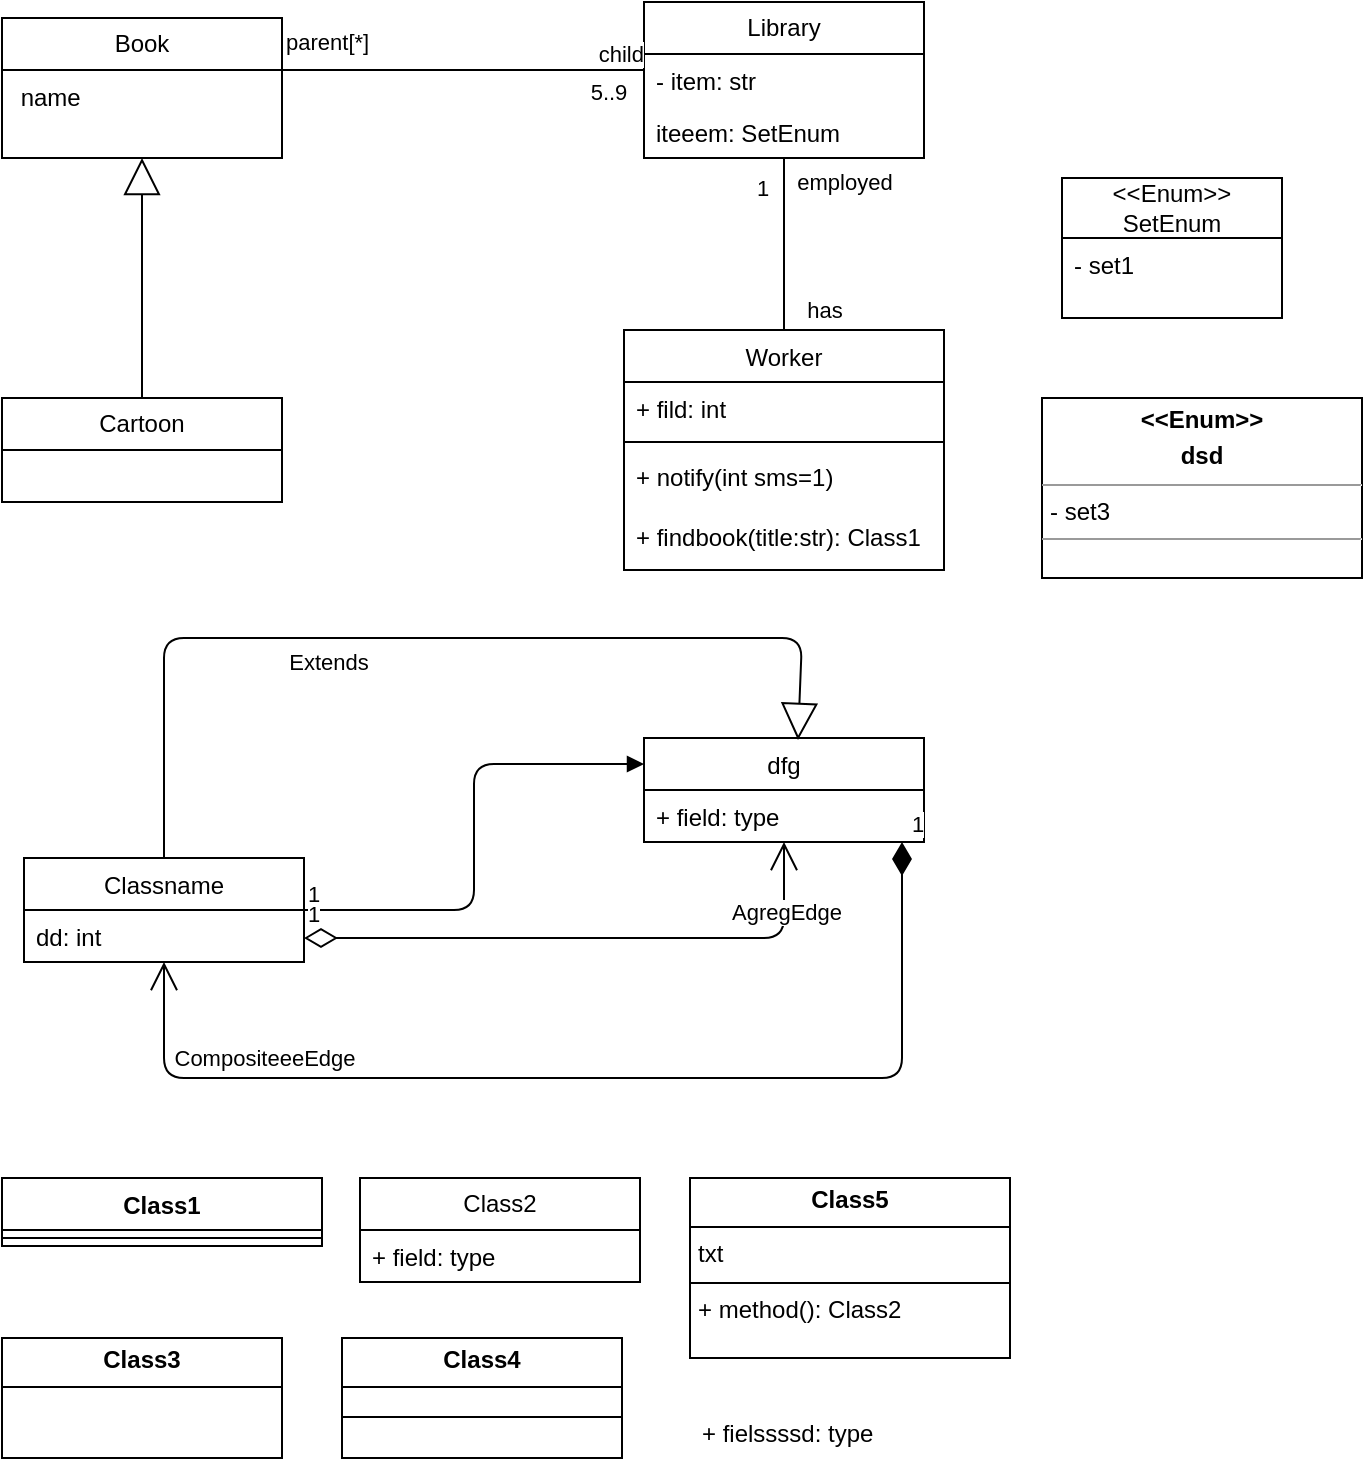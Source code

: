<mxfile>
    <diagram name="Page-1" id="5kq6qzsr6piIOPFzKDRj">
        <mxGraphModel dx="1096" dy="440" grid="1" gridSize="10" guides="1" tooltips="1" connect="1" arrows="1" fold="1" page="1" pageScale="1" pageWidth="850" pageHeight="1100" math="0" shadow="0">
            <root>
                <mxCell id="0"/>
                <mxCell id="1" parent="0"/>
                <mxCell id="pWD9y1xGkp6Y5Sj-Ej4G-3" value="Book" style="swimlane;fontStyle=0;childLayout=stackLayout;horizontal=1;startSize=26;fillColor=none;horizontalStack=0;resizeParent=1;resizeParentMax=0;resizeLast=0;collapsible=1;marginBottom=0;whiteSpace=wrap;html=1;" parent="1" vertex="1">
                    <mxGeometry x="20" y="30" width="140" height="70" as="geometry"/>
                </mxCell>
                <mxCell id="4" value=" name" style="text;strokeColor=none;fillColor=none;align=left;verticalAlign=top;spacingLeft=4;spacingRight=4;overflow=hidden;rotatable=0;points=[[0,0.5],[1,0.5]];portConstraint=eastwest;" parent="pWD9y1xGkp6Y5Sj-Ej4G-3" vertex="1">
                    <mxGeometry y="26" width="140" height="44" as="geometry"/>
                </mxCell>
                <mxCell id="KTIFXc1jiv-__7u0APcr-1" value="Library" style="swimlane;fontStyle=0;childLayout=stackLayout;horizontal=1;startSize=26;fillColor=none;horizontalStack=0;resizeParent=1;resizeParentMax=0;resizeLast=0;collapsible=1;marginBottom=0;whiteSpace=wrap;html=1;" parent="1" vertex="1">
                    <mxGeometry x="341" y="22" width="140" height="78" as="geometry"/>
                </mxCell>
                <mxCell id="7" value="- item: str" style="text;strokeColor=none;fillColor=none;align=left;verticalAlign=top;spacingLeft=4;spacingRight=4;overflow=hidden;rotatable=0;points=[[0,0.5],[1,0.5]];portConstraint=eastwest;" parent="KTIFXc1jiv-__7u0APcr-1" vertex="1">
                    <mxGeometry y="26" width="140" height="26" as="geometry"/>
                </mxCell>
                <mxCell id="6" value="iteeem: SetEnum" style="text;strokeColor=none;fillColor=none;align=left;verticalAlign=top;spacingLeft=4;spacingRight=4;overflow=hidden;rotatable=0;points=[[0,0.5],[1,0.5]];portConstraint=eastwest;" parent="KTIFXc1jiv-__7u0APcr-1" vertex="1">
                    <mxGeometry y="52" width="140" height="26" as="geometry"/>
                </mxCell>
                <mxCell id="tdBULYD_MiiEJaObMa5w-11" value="" style="endArrow=none;html=1;edgeStyle=orthogonalEdgeStyle;rounded=0;exitX=1;exitY=0.5;exitDx=0;exitDy=0;" parent="1" source="pWD9y1xGkp6Y5Sj-Ej4G-3" target="KTIFXc1jiv-__7u0APcr-1" edge="1">
                    <mxGeometry relative="1" as="geometry">
                        <mxPoint x="560" y="270" as="sourcePoint"/>
                        <mxPoint x="400" y="120" as="targetPoint"/>
                        <Array as="points">
                            <mxPoint x="160" y="56"/>
                        </Array>
                    </mxGeometry>
                </mxCell>
                <mxCell id="tdBULYD_MiiEJaObMa5w-12" value="parent[*]" style="edgeLabel;resizable=0;html=1;align=left;verticalAlign=bottom;" parent="tdBULYD_MiiEJaObMa5w-11" connectable="0" vertex="1">
                    <mxGeometry x="-1" relative="1" as="geometry">
                        <mxPoint y="-15" as="offset"/>
                    </mxGeometry>
                </mxCell>
                <mxCell id="tdBULYD_MiiEJaObMa5w-13" value="child" style="edgeLabel;resizable=0;html=1;align=right;verticalAlign=bottom;" parent="tdBULYD_MiiEJaObMa5w-11" connectable="0" vertex="1">
                    <mxGeometry x="1" relative="1" as="geometry"/>
                </mxCell>
                <mxCell id="8" value="5..9" style="edgeLabel;html=1;align=center;verticalAlign=middle;resizable=0;points=[];" parent="tdBULYD_MiiEJaObMa5w-11" vertex="1" connectable="0">
                    <mxGeometry x="0.804" y="1" relative="1" as="geometry">
                        <mxPoint y="12" as="offset"/>
                    </mxGeometry>
                </mxCell>
                <mxCell id="8szr33BgHz_Jr8INxtCK-1" value="&amp;lt;&amp;lt;Enum&amp;gt;&amp;gt;&lt;br&gt;SetEnum" style="swimlane;fontStyle=0;childLayout=stackLayout;horizontal=1;startSize=30;fillColor=none;horizontalStack=0;resizeParent=1;resizeParentMax=0;resizeLast=0;collapsible=1;marginBottom=0;whiteSpace=wrap;html=1;" parent="1" vertex="1">
                    <mxGeometry x="550" y="110" width="110" height="70" as="geometry"/>
                </mxCell>
                <mxCell id="8szr33BgHz_Jr8INxtCK-2" value="- set1" style="text;strokeColor=none;fillColor=none;align=left;verticalAlign=top;spacingLeft=4;spacingRight=4;overflow=hidden;rotatable=0;points=[[0,0.5],[1,0.5]];portConstraint=eastwest;whiteSpace=wrap;html=1;" parent="8szr33BgHz_Jr8INxtCK-1" vertex="1">
                    <mxGeometry y="30" width="110" height="40" as="geometry"/>
                </mxCell>
                <mxCell id="8szr33BgHz_Jr8INxtCK-5" value="" style="endArrow=block;endSize=16;endFill=0;html=1;rounded=0;" parent="1" source="8szr33BgHz_Jr8INxtCK-6" target="pWD9y1xGkp6Y5Sj-Ej4G-3" edge="1">
                    <mxGeometry width="160" relative="1" as="geometry">
                        <mxPoint x="60" y="200" as="sourcePoint"/>
                        <mxPoint x="190" y="200" as="targetPoint"/>
                    </mxGeometry>
                </mxCell>
                <mxCell id="8szr33BgHz_Jr8INxtCK-6" value="Cartoon" style="swimlane;fontStyle=0;childLayout=stackLayout;horizontal=1;startSize=26;fillColor=none;horizontalStack=0;resizeParent=1;resizeParentMax=0;resizeLast=0;collapsible=1;marginBottom=0;whiteSpace=wrap;html=1;" parent="1" vertex="1">
                    <mxGeometry x="20" y="220" width="140" height="52" as="geometry"/>
                </mxCell>
                <mxCell id="15" style="edgeStyle=none;html=1;exitX=0.5;exitY=0;exitDx=0;exitDy=0;endArrow=none;endFill=0;" parent="1" source="11" target="KTIFXc1jiv-__7u0APcr-1" edge="1">
                    <mxGeometry relative="1" as="geometry"/>
                </mxCell>
                <mxCell id="16" value="employed" style="edgeLabel;html=1;align=center;verticalAlign=middle;resizable=0;points=[];" parent="15" vertex="1" connectable="0">
                    <mxGeometry x="0.749" y="-3" relative="1" as="geometry">
                        <mxPoint x="27" y="1" as="offset"/>
                    </mxGeometry>
                </mxCell>
                <mxCell id="18" value="has" style="edgeLabel;html=1;align=center;verticalAlign=middle;resizable=0;points=[];" parent="15" vertex="1" connectable="0">
                    <mxGeometry x="-0.368" y="2" relative="1" as="geometry">
                        <mxPoint x="22" y="17" as="offset"/>
                    </mxGeometry>
                </mxCell>
                <mxCell id="21" value="1" style="edgeLabel;html=1;align=center;verticalAlign=middle;resizable=0;points=[];" parent="15" vertex="1" connectable="0">
                    <mxGeometry x="0.651" y="-1" relative="1" as="geometry">
                        <mxPoint x="-12" as="offset"/>
                    </mxGeometry>
                </mxCell>
                <mxCell id="11" value="Worker" style="swimlane;fontStyle=0;align=center;verticalAlign=top;childLayout=stackLayout;horizontal=1;startSize=26;horizontalStack=0;resizeParent=1;resizeParentMax=0;resizeLast=0;collapsible=1;marginBottom=0;" parent="1" vertex="1">
                    <mxGeometry x="331" y="186" width="160" height="120" as="geometry"/>
                </mxCell>
                <mxCell id="12" value="+ fild: int" style="text;strokeColor=none;fillColor=none;align=left;verticalAlign=top;spacingLeft=4;spacingRight=4;overflow=hidden;rotatable=0;points=[[0,0.5],[1,0.5]];portConstraint=eastwest;" parent="11" vertex="1">
                    <mxGeometry y="26" width="160" height="26" as="geometry"/>
                </mxCell>
                <mxCell id="13" value="" style="line;strokeWidth=1;fillColor=none;align=left;verticalAlign=middle;spacingTop=-1;spacingLeft=3;spacingRight=3;rotatable=0;labelPosition=right;points=[];portConstraint=eastwest;strokeColor=inherit;" parent="11" vertex="1">
                    <mxGeometry y="52" width="160" height="8" as="geometry"/>
                </mxCell>
                <mxCell id="19" value="+ notify(int sms=1)" style="text;strokeColor=none;fillColor=none;align=left;verticalAlign=top;spacingLeft=4;spacingRight=4;overflow=hidden;rotatable=0;points=[[0,0.5],[1,0.5]];portConstraint=eastwest;" parent="11" vertex="1">
                    <mxGeometry y="60" width="160" height="30" as="geometry"/>
                </mxCell>
                <mxCell id="14" value="+ findbook(title:str): Class1" style="text;strokeColor=none;fillColor=none;align=left;verticalAlign=top;spacingLeft=4;spacingRight=4;overflow=hidden;rotatable=0;points=[[0,0.5],[1,0.5]];portConstraint=eastwest;" parent="11" vertex="1">
                    <mxGeometry y="90" width="160" height="30" as="geometry"/>
                </mxCell>
                <mxCell id="22" value="dfg" style="swimlane;fontStyle=0;childLayout=stackLayout;horizontal=1;startSize=26;fillColor=none;horizontalStack=0;resizeParent=1;resizeParentMax=0;resizeLast=0;collapsible=1;marginBottom=0;" parent="1" vertex="1">
                    <mxGeometry x="341" y="390" width="140" height="52" as="geometry"/>
                </mxCell>
                <mxCell id="23" value="+ field: type" style="text;strokeColor=none;fillColor=none;align=left;verticalAlign=top;spacingLeft=4;spacingRight=4;overflow=hidden;rotatable=0;points=[[0,0.5],[1,0.5]];portConstraint=eastwest;" parent="22" vertex="1">
                    <mxGeometry y="26" width="140" height="26" as="geometry"/>
                </mxCell>
                <mxCell id="24" value="Classname" style="swimlane;fontStyle=0;childLayout=stackLayout;horizontal=1;startSize=26;fillColor=none;horizontalStack=0;resizeParent=1;resizeParentMax=0;resizeLast=0;collapsible=1;marginBottom=0;" parent="1" vertex="1">
                    <mxGeometry x="31" y="450" width="140" height="52" as="geometry"/>
                </mxCell>
                <mxCell id="25" value="dd: int" style="text;strokeColor=none;fillColor=none;align=left;verticalAlign=top;spacingLeft=4;spacingRight=4;overflow=hidden;rotatable=0;points=[[0,0.5],[1,0.5]];portConstraint=eastwest;" parent="24" vertex="1">
                    <mxGeometry y="26" width="140" height="26" as="geometry"/>
                </mxCell>
                <mxCell id="26" value="Extends" style="endArrow=block;endSize=16;endFill=0;html=1;entryX=0.55;entryY=0.019;entryDx=0;entryDy=0;entryPerimeter=0;" parent="1" source="24" target="22" edge="1">
                    <mxGeometry x="-0.2" y="-12" width="160" relative="1" as="geometry">
                        <mxPoint x="191" y="442" as="sourcePoint"/>
                        <mxPoint x="351" y="442" as="targetPoint"/>
                        <Array as="points">
                            <mxPoint x="101" y="340"/>
                            <mxPoint x="420" y="340"/>
                        </Array>
                        <mxPoint as="offset"/>
                    </mxGeometry>
                </mxCell>
                <mxCell id="27" value="" style="endArrow=block;endFill=1;html=1;edgeStyle=orthogonalEdgeStyle;align=left;verticalAlign=top;entryX=0;entryY=0.25;entryDx=0;entryDy=0;" parent="1" source="24" target="22" edge="1">
                    <mxGeometry x="-0.761" y="-14" relative="1" as="geometry">
                        <mxPoint x="221" y="490" as="sourcePoint"/>
                        <mxPoint x="381" y="490" as="targetPoint"/>
                        <mxPoint as="offset"/>
                    </mxGeometry>
                </mxCell>
                <mxCell id="28" value="1" style="edgeLabel;resizable=0;html=1;align=left;verticalAlign=bottom;" parent="27" connectable="0" vertex="1">
                    <mxGeometry x="-1" relative="1" as="geometry"/>
                </mxCell>
                <mxCell id="31" value="1" style="endArrow=open;html=1;endSize=12;startArrow=diamondThin;startSize=14;startFill=1;edgeStyle=orthogonalEdgeStyle;align=left;verticalAlign=bottom;" parent="1" source="22" target="24" edge="1">
                    <mxGeometry x="-1" y="3" relative="1" as="geometry">
                        <mxPoint x="120" y="502" as="sourcePoint"/>
                        <mxPoint x="590" y="470" as="targetPoint"/>
                        <Array as="points">
                            <mxPoint x="470" y="560"/>
                            <mxPoint x="101" y="560"/>
                        </Array>
                    </mxGeometry>
                </mxCell>
                <mxCell id="32" value="CompositeeeEdge" style="edgeLabel;html=1;align=center;verticalAlign=middle;resizable=0;points=[];" parent="31" vertex="1" connectable="0">
                    <mxGeometry x="0.555" y="-3" relative="1" as="geometry">
                        <mxPoint x="-14" y="-7" as="offset"/>
                    </mxGeometry>
                </mxCell>
                <mxCell id="33" value="1" style="endArrow=open;html=1;endSize=12;startArrow=diamondThin;startSize=14;startFill=0;edgeStyle=orthogonalEdgeStyle;align=left;verticalAlign=bottom;" parent="1" source="24" target="22" edge="1">
                    <mxGeometry x="-1" y="3" relative="1" as="geometry">
                        <mxPoint x="121" y="370" as="sourcePoint"/>
                        <mxPoint x="411" y="442" as="targetPoint"/>
                        <Array as="points">
                            <mxPoint x="411" y="490"/>
                        </Array>
                    </mxGeometry>
                </mxCell>
                <mxCell id="44" value="AgregEdge" style="edgeLabel;html=1;align=center;verticalAlign=middle;resizable=0;points=[];" parent="33" vertex="1" connectable="0">
                    <mxGeometry x="0.756" y="-1" relative="1" as="geometry">
                        <mxPoint as="offset"/>
                    </mxGeometry>
                </mxCell>
                <mxCell id="35" value="Class1" style="swimlane;fontStyle=1;align=center;verticalAlign=top;childLayout=stackLayout;horizontal=1;startSize=26;horizontalStack=0;resizeParent=1;resizeParentMax=0;resizeLast=0;collapsible=1;marginBottom=0;whiteSpace=wrap;html=1;" parent="1" vertex="1">
                    <mxGeometry x="20" y="610" width="160" height="34" as="geometry"/>
                </mxCell>
                <mxCell id="36" value="" style="line;strokeWidth=1;fillColor=none;align=left;verticalAlign=middle;spacingTop=-1;spacingLeft=3;spacingRight=3;rotatable=0;labelPosition=right;points=[];portConstraint=eastwest;strokeColor=inherit;" parent="35" vertex="1">
                    <mxGeometry y="26" width="160" height="8" as="geometry"/>
                </mxCell>
                <mxCell id="38" value="Class2" style="swimlane;fontStyle=0;childLayout=stackLayout;horizontal=1;startSize=26;fillColor=none;horizontalStack=0;resizeParent=1;resizeParentMax=0;resizeLast=0;collapsible=1;marginBottom=0;whiteSpace=wrap;html=1;" parent="1" vertex="1">
                    <mxGeometry x="199" y="610" width="140" height="52" as="geometry"/>
                </mxCell>
                <mxCell id="39" value="+ field: type" style="text;strokeColor=none;fillColor=none;align=left;verticalAlign=top;spacingLeft=4;spacingRight=4;overflow=hidden;rotatable=0;points=[[0,0.5],[1,0.5]];portConstraint=eastwest;whiteSpace=wrap;html=1;" parent="38" vertex="1">
                    <mxGeometry y="26" width="140" height="26" as="geometry"/>
                </mxCell>
                <mxCell id="40" value="&lt;p style=&quot;margin:0px;margin-top:4px;text-align:center;&quot;&gt;&lt;b&gt;Class3&lt;/b&gt;&lt;/p&gt;&lt;hr size=&quot;1&quot; style=&quot;border-style:solid;&quot;&gt;&lt;div style=&quot;height:2px;&quot;&gt;&lt;/div&gt;" style="verticalAlign=top;align=left;overflow=fill;html=1;whiteSpace=wrap;" parent="1" vertex="1">
                    <mxGeometry x="20" y="690" width="140" height="60" as="geometry"/>
                </mxCell>
                <mxCell id="41" value="&lt;p style=&quot;margin:0px;margin-top:4px;text-align:center;&quot;&gt;&lt;b&gt;Class4&lt;/b&gt;&lt;/p&gt;&lt;hr size=&quot;1&quot; style=&quot;border-style:solid;&quot;&gt;&lt;div style=&quot;height:2px;&quot;&gt;&lt;/div&gt;&lt;hr size=&quot;1&quot; style=&quot;border-style:solid;&quot;&gt;&lt;div style=&quot;height:2px;&quot;&gt;&lt;/div&gt;" style="verticalAlign=top;align=left;overflow=fill;html=1;whiteSpace=wrap;" parent="1" vertex="1">
                    <mxGeometry x="190" y="690" width="140" height="60" as="geometry"/>
                </mxCell>
                <mxCell id="42" value="&lt;p style=&quot;margin:0px;margin-top:4px;text-align:center;&quot;&gt;&lt;b&gt;Class5&lt;/b&gt;&lt;/p&gt;&lt;hr size=&quot;1&quot; style=&quot;border-style:solid;&quot;&gt;&lt;p style=&quot;margin:0px;margin-left:4px;&quot;&gt;txt&lt;/p&gt;&lt;hr size=&quot;1&quot; style=&quot;border-style:solid;&quot;&gt;&lt;p style=&quot;margin:0px;margin-left:4px;&quot;&gt;+ method(): Class2&lt;/p&gt;" style="verticalAlign=top;align=left;overflow=fill;html=1;whiteSpace=wrap;" parent="1" vertex="1">
                    <mxGeometry x="364" y="610" width="160" height="90" as="geometry"/>
                </mxCell>
                <mxCell id="43" value="+ fielssssd: type" style="text;strokeColor=none;fillColor=none;align=left;verticalAlign=top;spacingLeft=4;spacingRight=4;overflow=hidden;rotatable=0;points=[[0,0.5],[1,0.5]];portConstraint=eastwest;whiteSpace=wrap;html=1;" parent="1" vertex="1">
                    <mxGeometry x="364" y="724" width="160" height="26" as="geometry"/>
                </mxCell>
                <mxCell id="45" value="&lt;p style=&quot;margin:0px;margin-top:4px;text-align:center;&quot;&gt;&lt;b&gt;&amp;lt;&amp;lt;Enum&amp;gt;&amp;gt;&lt;/b&gt;&lt;/p&gt;&lt;p style=&quot;margin:0px;margin-top:4px;text-align:center;&quot;&gt;&lt;b&gt;dsd&lt;/b&gt;&lt;/p&gt;&lt;hr size=&quot;1&quot;&gt;&lt;p style=&quot;margin:0px;margin-left:4px;&quot;&gt;- set3&lt;/p&gt;&lt;hr size=&quot;1&quot;&gt;&lt;p style=&quot;margin:0px;margin-left:4px;&quot;&gt;&lt;br&gt;&lt;/p&gt;" style="verticalAlign=top;align=left;overflow=fill;fontSize=12;fontFamily=Helvetica;html=1;" parent="1" vertex="1">
                    <mxGeometry x="540" y="220" width="160" height="90" as="geometry"/>
                </mxCell>
            </root>
        </mxGraphModel>
    </diagram>
</mxfile>
